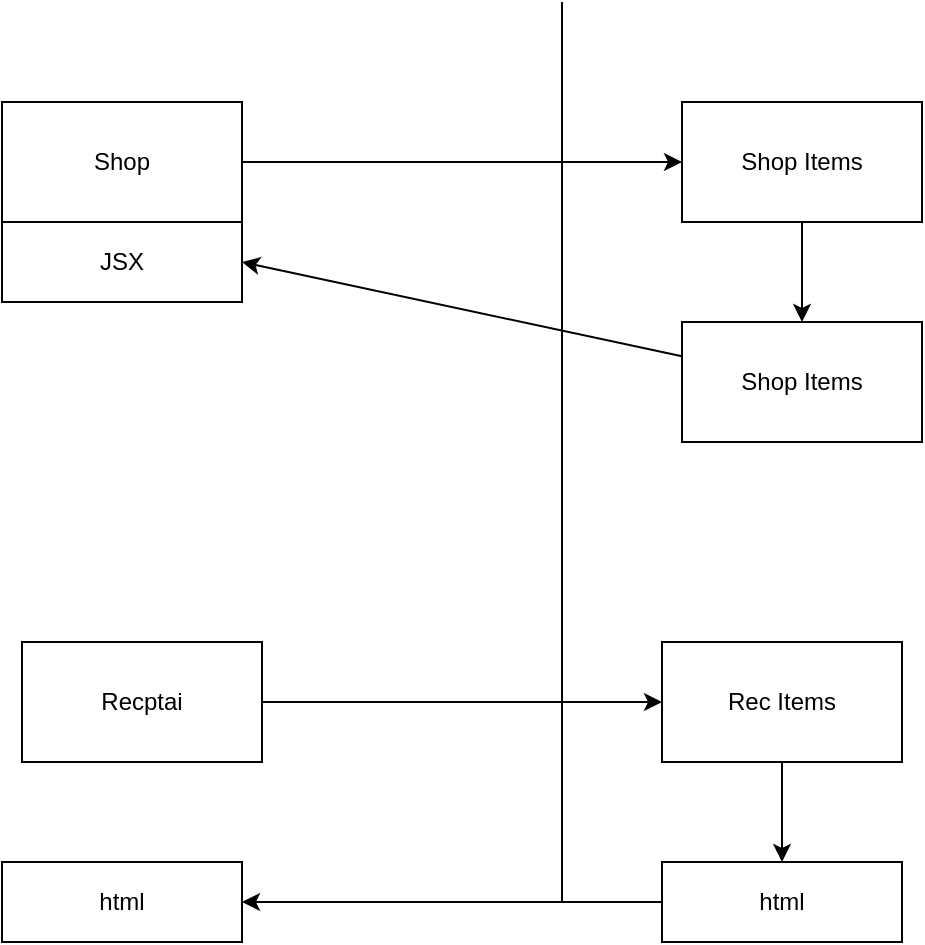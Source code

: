 <mxfile>
    <diagram id="ufea2H6A1E3mrEtYY1Yg" name="Page-1">
        <mxGraphModel dx="888" dy="535" grid="1" gridSize="10" guides="1" tooltips="1" connect="1" arrows="1" fold="1" page="1" pageScale="1" pageWidth="850" pageHeight="1100" math="0" shadow="0">
            <root>
                <mxCell id="0"/>
                <mxCell id="1" parent="0"/>
                <mxCell id="5" style="edgeStyle=none;html=1;" edge="1" parent="1" source="2" target="6">
                    <mxGeometry relative="1" as="geometry">
                        <mxPoint x="500" y="110" as="targetPoint"/>
                    </mxGeometry>
                </mxCell>
                <mxCell id="2" value="Shop" style="rounded=0;whiteSpace=wrap;html=1;" vertex="1" parent="1">
                    <mxGeometry x="120" y="80" width="120" height="60" as="geometry"/>
                </mxCell>
                <mxCell id="3" value="JSX" style="rounded=0;whiteSpace=wrap;html=1;" vertex="1" parent="1">
                    <mxGeometry x="120" y="140" width="120" height="40" as="geometry"/>
                </mxCell>
                <mxCell id="4" value="" style="endArrow=none;html=1;" edge="1" parent="1">
                    <mxGeometry width="50" height="50" relative="1" as="geometry">
                        <mxPoint x="400" y="480" as="sourcePoint"/>
                        <mxPoint x="400" y="30" as="targetPoint"/>
                    </mxGeometry>
                </mxCell>
                <mxCell id="8" style="edgeStyle=none;html=1;" edge="1" parent="1" source="6" target="7">
                    <mxGeometry relative="1" as="geometry"/>
                </mxCell>
                <mxCell id="6" value="Shop Items" style="rounded=0;whiteSpace=wrap;html=1;" vertex="1" parent="1">
                    <mxGeometry x="460" y="80" width="120" height="60" as="geometry"/>
                </mxCell>
                <mxCell id="10" style="edgeStyle=none;html=1;entryX=1;entryY=0.5;entryDx=0;entryDy=0;" edge="1" parent="1" source="7" target="3">
                    <mxGeometry relative="1" as="geometry">
                        <mxPoint x="330" y="227.6" as="targetPoint"/>
                    </mxGeometry>
                </mxCell>
                <mxCell id="7" value="Shop Items" style="rounded=0;whiteSpace=wrap;html=1;" vertex="1" parent="1">
                    <mxGeometry x="460" y="190" width="120" height="60" as="geometry"/>
                </mxCell>
                <mxCell id="17" style="edgeStyle=none;html=1;entryX=0;entryY=0.5;entryDx=0;entryDy=0;" edge="1" parent="1" source="11" target="12">
                    <mxGeometry relative="1" as="geometry"/>
                </mxCell>
                <mxCell id="11" value="Recptai" style="rounded=0;whiteSpace=wrap;html=1;" vertex="1" parent="1">
                    <mxGeometry x="130" y="350" width="120" height="60" as="geometry"/>
                </mxCell>
                <mxCell id="16" style="edgeStyle=none;html=1;entryX=0.5;entryY=0;entryDx=0;entryDy=0;" edge="1" parent="1" source="12" target="14">
                    <mxGeometry relative="1" as="geometry"/>
                </mxCell>
                <mxCell id="12" value="Rec Items" style="rounded=0;whiteSpace=wrap;html=1;" vertex="1" parent="1">
                    <mxGeometry x="450" y="350" width="120" height="60" as="geometry"/>
                </mxCell>
                <mxCell id="15" style="edgeStyle=none;html=1;" edge="1" parent="1" source="14">
                    <mxGeometry relative="1" as="geometry">
                        <mxPoint x="240" y="480" as="targetPoint"/>
                    </mxGeometry>
                </mxCell>
                <mxCell id="14" value="html" style="rounded=0;whiteSpace=wrap;html=1;" vertex="1" parent="1">
                    <mxGeometry x="450" y="460" width="120" height="40" as="geometry"/>
                </mxCell>
                <mxCell id="18" value="html" style="rounded=0;whiteSpace=wrap;html=1;" vertex="1" parent="1">
                    <mxGeometry x="120" y="460" width="120" height="40" as="geometry"/>
                </mxCell>
            </root>
        </mxGraphModel>
    </diagram>
</mxfile>